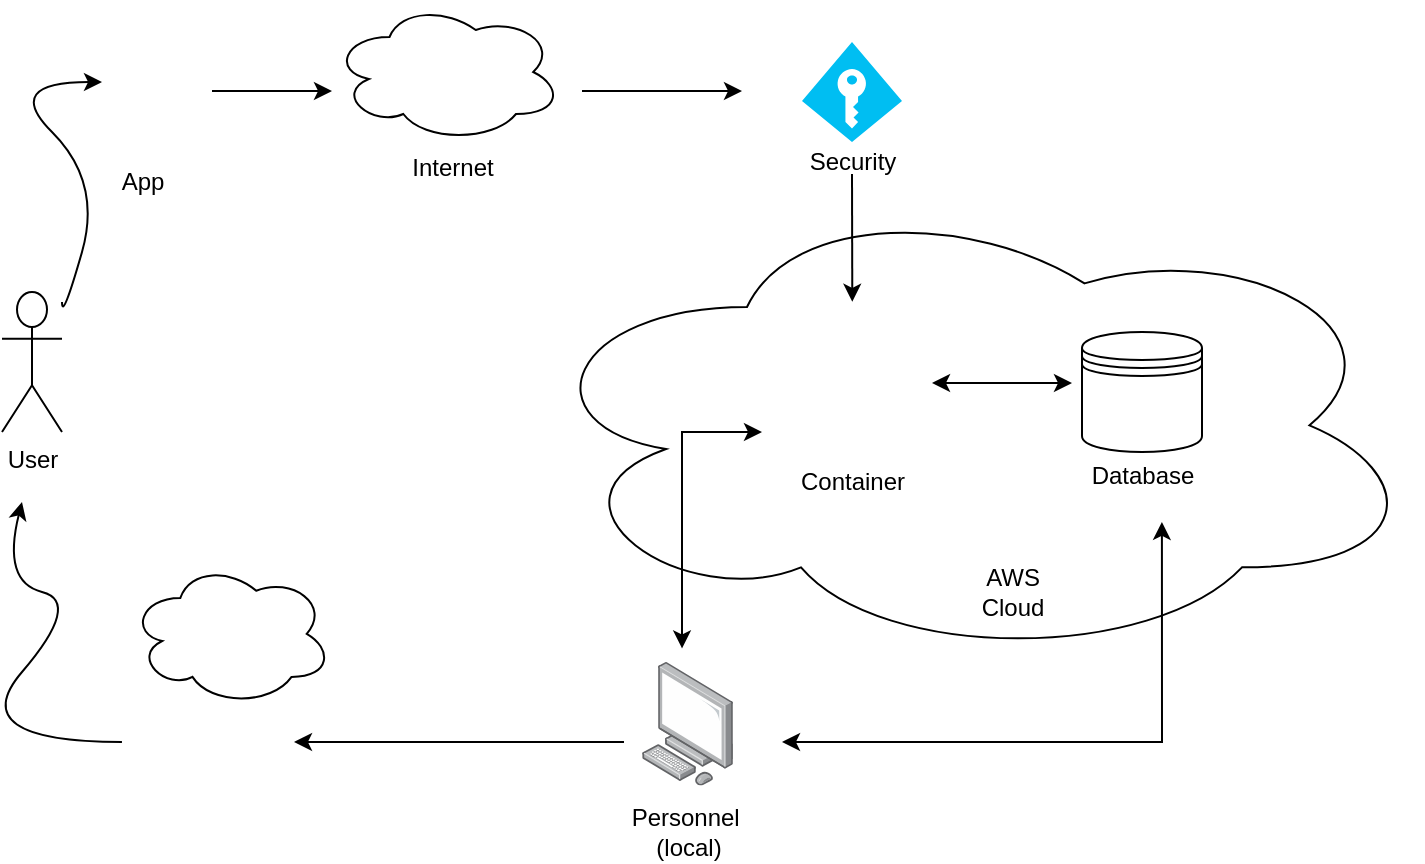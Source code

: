<mxfile version="17.0.0" type="github">
  <diagram id="yPxyJZ8AM_hMuL3Unpa9" name="gitflow">
    <mxGraphModel dx="782" dy="468" grid="1" gridSize="10" guides="1" tooltips="1" connect="1" arrows="1" fold="1" page="1" pageScale="1" pageWidth="850" pageHeight="1100" math="0" shadow="0">
      <root>
        <mxCell id="0" />
        <mxCell id="1" parent="0" />
        <object label="User&lt;br&gt;" id="ce-0WmokCaHtLLE00WAw-1">
          <mxCell style="shape=umlActor;verticalLabelPosition=bottom;verticalAlign=top;html=1;outlineConnect=0;" parent="1" vertex="1">
            <mxGeometry x="20" y="155" width="30" height="70" as="geometry" />
          </mxCell>
        </object>
        <mxCell id="ce-0WmokCaHtLLE00WAw-2" value="&lt;span style=&quot;white-space: pre&quot;&gt;	&lt;/span&gt;&lt;span style=&quot;white-space: pre&quot;&gt;	&lt;/span&gt;" style="shape=datastore;whiteSpace=wrap;html=1;" parent="1" vertex="1">
          <mxGeometry x="560" y="175" width="60" height="60" as="geometry" />
        </mxCell>
        <mxCell id="ce-0WmokCaHtLLE00WAw-3" value="" style="verticalLabelPosition=bottom;html=1;verticalAlign=top;align=center;strokeColor=none;fillColor=#00BEF2;shape=mxgraph.azure.access_control;" parent="1" vertex="1">
          <mxGeometry x="420" y="30" width="50" height="50" as="geometry" />
        </mxCell>
        <mxCell id="ce-0WmokCaHtLLE00WAw-6" value="" style="shape=image;html=1;verticalAlign=top;verticalLabelPosition=bottom;labelBackgroundColor=#ffffff;imageAspect=0;aspect=fixed;image=https://cdn0.iconfinder.com/data/icons/social-media-2104/24/social_media_social_media_logo_docker-128.png" parent="1" vertex="1">
          <mxGeometry x="412" y="167" width="68" height="68" as="geometry" />
        </mxCell>
        <mxCell id="ce-0WmokCaHtLLE00WAw-7" value="Internet&lt;br&gt;" style="text;html=1;align=center;verticalAlign=middle;resizable=0;points=[];autosize=1;strokeColor=none;fillColor=none;" parent="1" vertex="1">
          <mxGeometry x="215" y="83.35" width="60" height="20" as="geometry" />
        </mxCell>
        <mxCell id="ce-0WmokCaHtLLE00WAw-9" value="Database" style="text;html=1;align=center;verticalAlign=middle;resizable=0;points=[];autosize=1;strokeColor=none;fillColor=none;" parent="1" vertex="1">
          <mxGeometry x="555" y="237" width="70" height="20" as="geometry" />
        </mxCell>
        <mxCell id="ce-0WmokCaHtLLE00WAw-10" value="" style="endArrow=classic;html=1;rounded=0;" parent="1" edge="1">
          <mxGeometry width="50" height="50" relative="1" as="geometry">
            <mxPoint x="310" y="54.5" as="sourcePoint" />
            <mxPoint x="390" y="54.5" as="targetPoint" />
          </mxGeometry>
        </mxCell>
        <mxCell id="ce-0WmokCaHtLLE00WAw-12" value="" style="ellipse;shape=cloud;whiteSpace=wrap;html=1;" parent="1" vertex="1">
          <mxGeometry x="185" y="10" width="115" height="70" as="geometry" />
        </mxCell>
        <mxCell id="ce-0WmokCaHtLLE00WAw-13" value="" style="shape=image;html=1;verticalAlign=top;verticalLabelPosition=bottom;labelBackgroundColor=#ffffff;imageAspect=0;aspect=fixed;image=https://cdn4.iconfinder.com/data/icons/48-bubbles/48/27.Phone-128.png" parent="1" vertex="1">
          <mxGeometry x="60" y="22.5" width="65" height="65" as="geometry" />
        </mxCell>
        <mxCell id="ce-0WmokCaHtLLE00WAw-15" value="App" style="text;html=1;align=center;verticalAlign=middle;resizable=0;points=[];autosize=1;strokeColor=none;fillColor=none;" parent="1" vertex="1">
          <mxGeometry x="70" y="90" width="40" height="20" as="geometry" />
        </mxCell>
        <mxCell id="ce-0WmokCaHtLLE00WAw-16" value="" style="curved=1;endArrow=classic;html=1;rounded=0;" parent="1" edge="1">
          <mxGeometry width="50" height="50" relative="1" as="geometry">
            <mxPoint x="50" y="160" as="sourcePoint" />
            <mxPoint x="70" y="50" as="targetPoint" />
            <Array as="points">
              <mxPoint x="50" y="170" />
              <mxPoint x="70" y="100" />
              <mxPoint x="20" y="50" />
            </Array>
          </mxGeometry>
        </mxCell>
        <mxCell id="ce-0WmokCaHtLLE00WAw-18" value="" style="endArrow=classic;html=1;rounded=0;" parent="1" edge="1">
          <mxGeometry width="50" height="50" relative="1" as="geometry">
            <mxPoint x="125" y="54.5" as="sourcePoint" />
            <mxPoint x="185" y="54.5" as="targetPoint" />
          </mxGeometry>
        </mxCell>
        <mxCell id="ce-0WmokCaHtLLE00WAw-19" value="Security&lt;br&gt;" style="text;html=1;align=center;verticalAlign=middle;resizable=0;points=[];autosize=1;strokeColor=none;fillColor=none;" parent="1" vertex="1">
          <mxGeometry x="415" y="80" width="60" height="20" as="geometry" />
        </mxCell>
        <mxCell id="ce-0WmokCaHtLLE00WAw-20" value="Container" style="text;html=1;align=center;verticalAlign=middle;resizable=0;points=[];autosize=1;strokeColor=none;fillColor=none;" parent="1" vertex="1">
          <mxGeometry x="410" y="240" width="70" height="20" as="geometry" />
        </mxCell>
        <mxCell id="ce-0WmokCaHtLLE00WAw-21" value="" style="points=[];aspect=fixed;html=1;align=center;shadow=0;dashed=0;image;image=img/lib/allied_telesis/computer_and_terminals/Personal_Computer.svg;" parent="1" vertex="1">
          <mxGeometry x="340" y="340" width="45.6" height="61.8" as="geometry" />
        </mxCell>
        <mxCell id="ce-0WmokCaHtLLE00WAw-22" value="Personnel&amp;nbsp;&lt;br&gt;(local)" style="text;html=1;align=center;verticalAlign=middle;resizable=0;points=[];autosize=1;strokeColor=none;fillColor=none;" parent="1" vertex="1">
          <mxGeometry x="327.8" y="410" width="70" height="30" as="geometry" />
        </mxCell>
        <mxCell id="ce-0WmokCaHtLLE00WAw-23" value="" style="shape=image;html=1;verticalAlign=top;verticalLabelPosition=bottom;labelBackgroundColor=#ffffff;imageAspect=0;aspect=fixed;image=https://cdn2.iconfinder.com/data/icons/web-development-and-studio/512/108_Map_Camping_plan_track_location_camping_camp-128.png" parent="1" vertex="1">
          <mxGeometry x="115.35" y="306.8" width="38.2" height="38.2" as="geometry" />
        </mxCell>
        <mxCell id="ce-0WmokCaHtLLE00WAw-24" value="" style="shape=image;html=1;verticalAlign=top;verticalLabelPosition=bottom;labelBackgroundColor=#ffffff;imageAspect=0;aspect=fixed;image=https://cdn4.iconfinder.com/data/icons/car-silhouettes/1000/van-128.png" parent="1" vertex="1">
          <mxGeometry x="85.55" y="350" width="68" height="68" as="geometry" />
        </mxCell>
        <mxCell id="ce-0WmokCaHtLLE00WAw-26" value="" style="endArrow=classic;html=1;rounded=0;exitX=0.5;exitY=0.8;exitDx=0;exitDy=0;exitPerimeter=0;entryX=0.367;entryY=0.239;entryDx=0;entryDy=0;entryPerimeter=0;" parent="1" source="ce-0WmokCaHtLLE00WAw-19" edge="1" target="aeybAfqKCNcVXMwGGbME-3">
          <mxGeometry width="50" height="50" relative="1" as="geometry">
            <mxPoint x="350" y="270" as="sourcePoint" />
            <mxPoint x="424" y="130" as="targetPoint" />
          </mxGeometry>
        </mxCell>
        <mxCell id="ce-0WmokCaHtLLE00WAw-30" value="" style="endArrow=classic;startArrow=classic;html=1;rounded=0;entryX=0.711;entryY=0.704;entryDx=0;entryDy=0;entryPerimeter=0;" parent="1" edge="1" target="aeybAfqKCNcVXMwGGbME-3">
          <mxGeometry width="50" height="50" relative="1" as="geometry">
            <mxPoint x="410" y="380" as="sourcePoint" />
            <mxPoint x="640.6" y="290" as="targetPoint" />
            <Array as="points">
              <mxPoint x="600" y="380" />
            </Array>
          </mxGeometry>
        </mxCell>
        <mxCell id="ce-0WmokCaHtLLE00WAw-32" value="" style="curved=1;endArrow=classic;html=1;rounded=0;exitX=-0.082;exitY=0.441;exitDx=0;exitDy=0;exitPerimeter=0;" parent="1" edge="1" source="ce-0WmokCaHtLLE00WAw-24">
          <mxGeometry width="50" height="50" relative="1" as="geometry">
            <mxPoint x="70" y="410" as="sourcePoint" />
            <mxPoint x="30" y="260" as="targetPoint" />
            <Array as="points">
              <mxPoint y="380" />
              <mxPoint x="60" y="310" />
              <mxPoint x="20" y="300" />
            </Array>
          </mxGeometry>
        </mxCell>
        <mxCell id="ce-0WmokCaHtLLE00WAw-33" value="" style="ellipse;shape=cloud;whiteSpace=wrap;html=1;fillColor=none;" parent="1" vertex="1">
          <mxGeometry x="83.9" y="290" width="101.1" height="71.8" as="geometry" />
        </mxCell>
        <mxCell id="ce-0WmokCaHtLLE00WAw-35" value="" style="endArrow=classic;html=1;rounded=0;exitX=0;exitY=0.647;exitDx=0;exitDy=0;exitPerimeter=0;" parent="1" edge="1">
          <mxGeometry width="50" height="50" relative="1" as="geometry">
            <mxPoint x="331" y="379.985" as="sourcePoint" />
            <mxPoint x="166" y="380" as="targetPoint" />
          </mxGeometry>
        </mxCell>
        <mxCell id="aeybAfqKCNcVXMwGGbME-3" value="" style="ellipse;shape=cloud;whiteSpace=wrap;html=1;fillColor=none;" vertex="1" parent="1">
          <mxGeometry x="280" y="103.35" width="450" height="236.65" as="geometry" />
        </mxCell>
        <mxCell id="aeybAfqKCNcVXMwGGbME-6" value="" style="endArrow=classic;startArrow=classic;html=1;rounded=0;" edge="1" parent="1">
          <mxGeometry width="50" height="50" relative="1" as="geometry">
            <mxPoint x="485" y="200.5" as="sourcePoint" />
            <mxPoint x="555" y="200.5" as="targetPoint" />
          </mxGeometry>
        </mxCell>
        <mxCell id="aeybAfqKCNcVXMwGGbME-7" value="AWS&lt;br&gt;Cloud" style="text;html=1;align=center;verticalAlign=middle;resizable=0;points=[];autosize=1;strokeColor=none;fillColor=none;" vertex="1" parent="1">
          <mxGeometry x="500" y="290" width="50" height="30" as="geometry" />
        </mxCell>
        <mxCell id="aeybAfqKCNcVXMwGGbME-9" value="" style="endArrow=classic;startArrow=classic;html=1;rounded=0;" edge="1" parent="1">
          <mxGeometry width="50" height="50" relative="1" as="geometry">
            <mxPoint x="360" y="333.2" as="sourcePoint" />
            <mxPoint x="400" y="225" as="targetPoint" />
            <Array as="points">
              <mxPoint x="360" y="225" />
            </Array>
          </mxGeometry>
        </mxCell>
      </root>
    </mxGraphModel>
  </diagram>
</mxfile>
